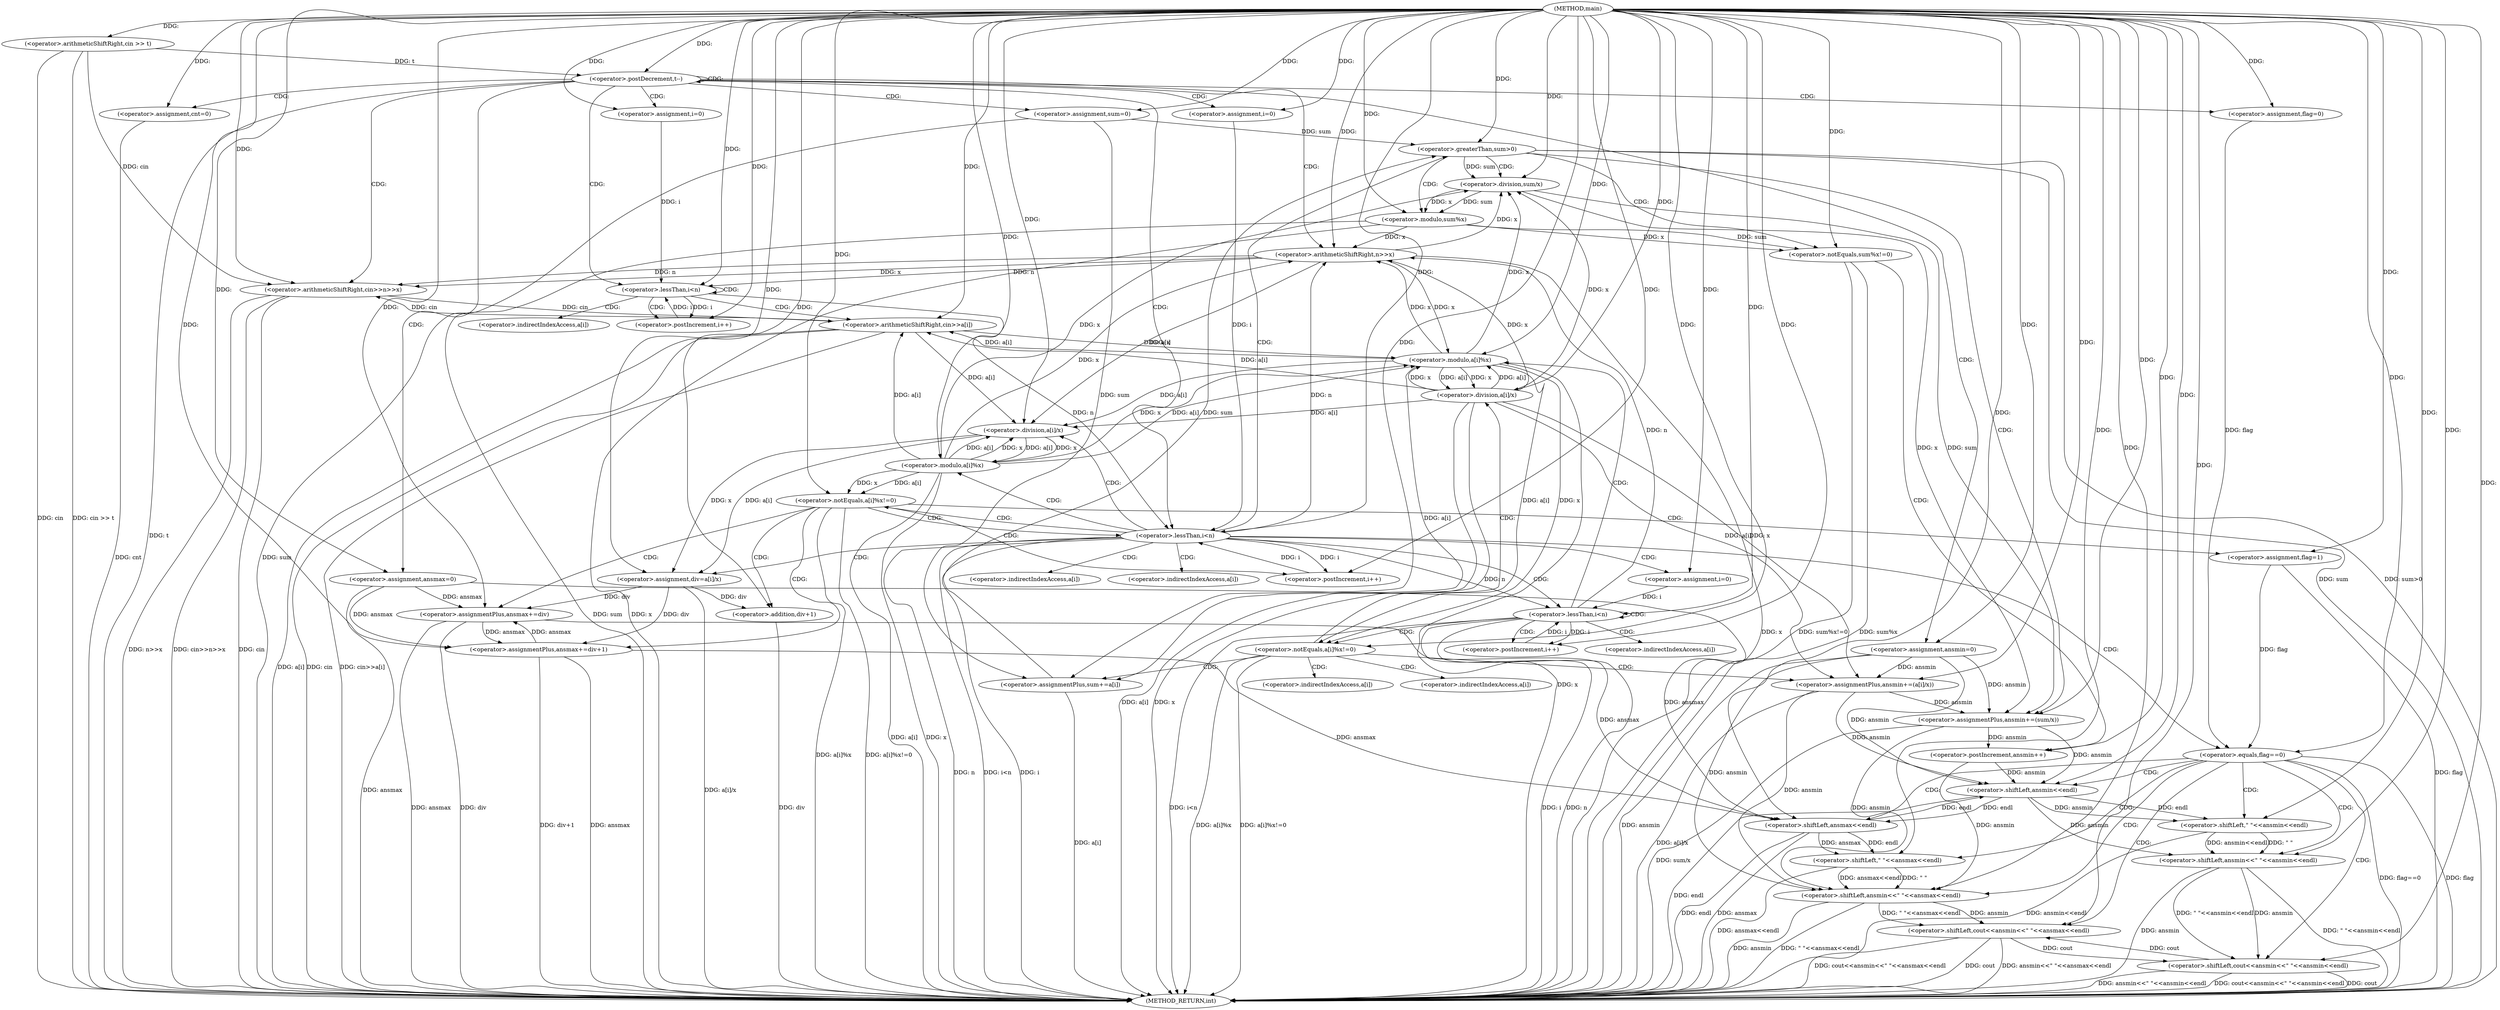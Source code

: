 digraph "main" {  
"1000102" [label = "(METHOD,main)" ]
"1000274" [label = "(METHOD_RETURN,int)" ]
"1000107" [label = "(<operator>.arithmeticShiftRight,cin >> t)" ]
"1000111" [label = "(<operator>.postDecrement,t--)" ]
"1000115" [label = "(<operator>.assignment,cnt=0)" ]
"1000119" [label = "(<operator>.assignment,ansmin=0)" ]
"1000123" [label = "(<operator>.assignment,flag=0)" ]
"1000127" [label = "(<operator>.assignment,ansmax=0)" ]
"1000131" [label = "(<operator>.assignment,sum=0)" ]
"1000134" [label = "(<operator>.arithmeticShiftRight,cin>>n>>x)" ]
"1000142" [label = "(<operator>.assignment,i=0)" ]
"1000145" [label = "(<operator>.lessThan,i<n)" ]
"1000148" [label = "(<operator>.postIncrement,i++)" ]
"1000158" [label = "(<operator>.assignment,i=0)" ]
"1000161" [label = "(<operator>.lessThan,i<n)" ]
"1000164" [label = "(<operator>.postIncrement,i++)" ]
"1000198" [label = "(<operator>.assignment,i=0)" ]
"1000201" [label = "(<operator>.lessThan,i<n)" ]
"1000204" [label = "(<operator>.postIncrement,i++)" ]
"1000231" [label = "(<operator>.greaterThan,sum>0)" ]
"1000250" [label = "(<operator>.equals,flag==0)" ]
"1000136" [label = "(<operator>.arithmeticShiftRight,n>>x)" ]
"1000151" [label = "(<operator>.arithmeticShiftRight,cin>>a[i])" ]
"1000168" [label = "(<operator>.assignment,div=a[i]/x)" ]
"1000193" [label = "(<operator>.assignmentPlus,ansmax+=div)" ]
"1000235" [label = "(<operator>.assignmentPlus,ansmin+=(sum/x))" ]
"1000254" [label = "(<operator>.shiftLeft,cout<<ansmin<<\" \"<<ansmin<<endl)" ]
"1000176" [label = "(<operator>.notEquals,a[i]%x!=0)" ]
"1000208" [label = "(<operator>.notEquals,a[i]%x!=0)" ]
"1000241" [label = "(<operator>.notEquals,sum%x!=0)" ]
"1000265" [label = "(<operator>.shiftLeft,cout<<ansmin<<\" \"<<ansmax<<endl)" ]
"1000170" [label = "(<operator>.division,a[i]/x)" ]
"1000184" [label = "(<operator>.assignment,flag=1)" ]
"1000187" [label = "(<operator>.assignmentPlus,ansmax+=div+1)" ]
"1000216" [label = "(<operator>.assignmentPlus,sum+=a[i])" ]
"1000237" [label = "(<operator>.division,sum/x)" ]
"1000247" [label = "(<operator>.postIncrement,ansmin++)" ]
"1000256" [label = "(<operator>.shiftLeft,ansmin<<\" \"<<ansmin<<endl)" ]
"1000177" [label = "(<operator>.modulo,a[i]%x)" ]
"1000209" [label = "(<operator>.modulo,a[i]%x)" ]
"1000223" [label = "(<operator>.assignmentPlus,ansmin+=(a[i]/x))" ]
"1000242" [label = "(<operator>.modulo,sum%x)" ]
"1000258" [label = "(<operator>.shiftLeft,\" \"<<ansmin<<endl)" ]
"1000267" [label = "(<operator>.shiftLeft,ansmin<<\" \"<<ansmax<<endl)" ]
"1000189" [label = "(<operator>.addition,div+1)" ]
"1000260" [label = "(<operator>.shiftLeft,ansmin<<endl)" ]
"1000269" [label = "(<operator>.shiftLeft,\" \"<<ansmax<<endl)" ]
"1000225" [label = "(<operator>.division,a[i]/x)" ]
"1000271" [label = "(<operator>.shiftLeft,ansmax<<endl)" ]
"1000153" [label = "(<operator>.indirectIndexAccess,a[i])" ]
"1000171" [label = "(<operator>.indirectIndexAccess,a[i])" ]
"1000178" [label = "(<operator>.indirectIndexAccess,a[i])" ]
"1000210" [label = "(<operator>.indirectIndexAccess,a[i])" ]
"1000218" [label = "(<operator>.indirectIndexAccess,a[i])" ]
"1000226" [label = "(<operator>.indirectIndexAccess,a[i])" ]
  "1000107" -> "1000274"  [ label = "DDG: cin"] 
  "1000107" -> "1000274"  [ label = "DDG: cin >> t"] 
  "1000111" -> "1000274"  [ label = "DDG: t"] 
  "1000115" -> "1000274"  [ label = "DDG: cnt"] 
  "1000119" -> "1000274"  [ label = "DDG: ansmin"] 
  "1000127" -> "1000274"  [ label = "DDG: ansmax"] 
  "1000131" -> "1000274"  [ label = "DDG: sum"] 
  "1000134" -> "1000274"  [ label = "DDG: cin"] 
  "1000136" -> "1000274"  [ label = "DDG: x"] 
  "1000134" -> "1000274"  [ label = "DDG: n>>x"] 
  "1000134" -> "1000274"  [ label = "DDG: cin>>n>>x"] 
  "1000161" -> "1000274"  [ label = "DDG: i"] 
  "1000161" -> "1000274"  [ label = "DDG: n"] 
  "1000161" -> "1000274"  [ label = "DDG: i<n"] 
  "1000201" -> "1000274"  [ label = "DDG: i"] 
  "1000201" -> "1000274"  [ label = "DDG: n"] 
  "1000201" -> "1000274"  [ label = "DDG: i<n"] 
  "1000231" -> "1000274"  [ label = "DDG: sum"] 
  "1000231" -> "1000274"  [ label = "DDG: sum>0"] 
  "1000235" -> "1000274"  [ label = "DDG: sum/x"] 
  "1000242" -> "1000274"  [ label = "DDG: sum"] 
  "1000242" -> "1000274"  [ label = "DDG: x"] 
  "1000241" -> "1000274"  [ label = "DDG: sum%x"] 
  "1000241" -> "1000274"  [ label = "DDG: sum%x!=0"] 
  "1000250" -> "1000274"  [ label = "DDG: flag"] 
  "1000250" -> "1000274"  [ label = "DDG: flag==0"] 
  "1000265" -> "1000274"  [ label = "DDG: cout"] 
  "1000267" -> "1000274"  [ label = "DDG: ansmin"] 
  "1000271" -> "1000274"  [ label = "DDG: ansmax"] 
  "1000271" -> "1000274"  [ label = "DDG: endl"] 
  "1000269" -> "1000274"  [ label = "DDG: ansmax<<endl"] 
  "1000267" -> "1000274"  [ label = "DDG: \" \"<<ansmax<<endl"] 
  "1000265" -> "1000274"  [ label = "DDG: ansmin<<\" \"<<ansmax<<endl"] 
  "1000265" -> "1000274"  [ label = "DDG: cout<<ansmin<<\" \"<<ansmax<<endl"] 
  "1000254" -> "1000274"  [ label = "DDG: cout"] 
  "1000256" -> "1000274"  [ label = "DDG: ansmin"] 
  "1000260" -> "1000274"  [ label = "DDG: endl"] 
  "1000258" -> "1000274"  [ label = "DDG: ansmin<<endl"] 
  "1000256" -> "1000274"  [ label = "DDG: \" \"<<ansmin<<endl"] 
  "1000254" -> "1000274"  [ label = "DDG: ansmin<<\" \"<<ansmin<<endl"] 
  "1000254" -> "1000274"  [ label = "DDG: cout<<ansmin<<\" \"<<ansmin<<endl"] 
  "1000209" -> "1000274"  [ label = "DDG: x"] 
  "1000208" -> "1000274"  [ label = "DDG: a[i]%x"] 
  "1000208" -> "1000274"  [ label = "DDG: a[i]%x!=0"] 
  "1000225" -> "1000274"  [ label = "DDG: a[i]"] 
  "1000225" -> "1000274"  [ label = "DDG: x"] 
  "1000223" -> "1000274"  [ label = "DDG: a[i]/x"] 
  "1000216" -> "1000274"  [ label = "DDG: a[i]"] 
  "1000168" -> "1000274"  [ label = "DDG: a[i]/x"] 
  "1000177" -> "1000274"  [ label = "DDG: a[i]"] 
  "1000177" -> "1000274"  [ label = "DDG: x"] 
  "1000176" -> "1000274"  [ label = "DDG: a[i]%x"] 
  "1000176" -> "1000274"  [ label = "DDG: a[i]%x!=0"] 
  "1000193" -> "1000274"  [ label = "DDG: ansmax"] 
  "1000193" -> "1000274"  [ label = "DDG: div"] 
  "1000184" -> "1000274"  [ label = "DDG: flag"] 
  "1000187" -> "1000274"  [ label = "DDG: ansmax"] 
  "1000189" -> "1000274"  [ label = "DDG: div"] 
  "1000187" -> "1000274"  [ label = "DDG: div+1"] 
  "1000151" -> "1000274"  [ label = "DDG: cin"] 
  "1000151" -> "1000274"  [ label = "DDG: a[i]"] 
  "1000151" -> "1000274"  [ label = "DDG: cin>>a[i]"] 
  "1000102" -> "1000107"  [ label = "DDG: "] 
  "1000107" -> "1000111"  [ label = "DDG: t"] 
  "1000102" -> "1000111"  [ label = "DDG: "] 
  "1000102" -> "1000115"  [ label = "DDG: "] 
  "1000102" -> "1000119"  [ label = "DDG: "] 
  "1000102" -> "1000123"  [ label = "DDG: "] 
  "1000102" -> "1000127"  [ label = "DDG: "] 
  "1000102" -> "1000131"  [ label = "DDG: "] 
  "1000107" -> "1000134"  [ label = "DDG: cin"] 
  "1000151" -> "1000134"  [ label = "DDG: cin"] 
  "1000102" -> "1000134"  [ label = "DDG: "] 
  "1000136" -> "1000134"  [ label = "DDG: n"] 
  "1000136" -> "1000134"  [ label = "DDG: x"] 
  "1000102" -> "1000142"  [ label = "DDG: "] 
  "1000102" -> "1000158"  [ label = "DDG: "] 
  "1000102" -> "1000198"  [ label = "DDG: "] 
  "1000161" -> "1000136"  [ label = "DDG: n"] 
  "1000201" -> "1000136"  [ label = "DDG: n"] 
  "1000102" -> "1000136"  [ label = "DDG: "] 
  "1000242" -> "1000136"  [ label = "DDG: x"] 
  "1000209" -> "1000136"  [ label = "DDG: x"] 
  "1000225" -> "1000136"  [ label = "DDG: x"] 
  "1000177" -> "1000136"  [ label = "DDG: x"] 
  "1000142" -> "1000145"  [ label = "DDG: i"] 
  "1000148" -> "1000145"  [ label = "DDG: i"] 
  "1000102" -> "1000145"  [ label = "DDG: "] 
  "1000136" -> "1000145"  [ label = "DDG: n"] 
  "1000145" -> "1000148"  [ label = "DDG: i"] 
  "1000102" -> "1000148"  [ label = "DDG: "] 
  "1000158" -> "1000161"  [ label = "DDG: i"] 
  "1000164" -> "1000161"  [ label = "DDG: i"] 
  "1000102" -> "1000161"  [ label = "DDG: "] 
  "1000145" -> "1000161"  [ label = "DDG: n"] 
  "1000161" -> "1000164"  [ label = "DDG: i"] 
  "1000102" -> "1000164"  [ label = "DDG: "] 
  "1000170" -> "1000168"  [ label = "DDG: a[i]"] 
  "1000170" -> "1000168"  [ label = "DDG: x"] 
  "1000168" -> "1000193"  [ label = "DDG: div"] 
  "1000102" -> "1000193"  [ label = "DDG: "] 
  "1000198" -> "1000201"  [ label = "DDG: i"] 
  "1000204" -> "1000201"  [ label = "DDG: i"] 
  "1000102" -> "1000201"  [ label = "DDG: "] 
  "1000161" -> "1000201"  [ label = "DDG: n"] 
  "1000201" -> "1000204"  [ label = "DDG: i"] 
  "1000102" -> "1000204"  [ label = "DDG: "] 
  "1000131" -> "1000231"  [ label = "DDG: sum"] 
  "1000216" -> "1000231"  [ label = "DDG: sum"] 
  "1000102" -> "1000231"  [ label = "DDG: "] 
  "1000237" -> "1000235"  [ label = "DDG: x"] 
  "1000237" -> "1000235"  [ label = "DDG: sum"] 
  "1000123" -> "1000250"  [ label = "DDG: flag"] 
  "1000184" -> "1000250"  [ label = "DDG: flag"] 
  "1000102" -> "1000250"  [ label = "DDG: "] 
  "1000134" -> "1000151"  [ label = "DDG: cin"] 
  "1000102" -> "1000151"  [ label = "DDG: "] 
  "1000225" -> "1000151"  [ label = "DDG: a[i]"] 
  "1000177" -> "1000151"  [ label = "DDG: a[i]"] 
  "1000209" -> "1000151"  [ label = "DDG: a[i]"] 
  "1000102" -> "1000168"  [ label = "DDG: "] 
  "1000127" -> "1000193"  [ label = "DDG: ansmax"] 
  "1000187" -> "1000193"  [ label = "DDG: ansmax"] 
  "1000119" -> "1000235"  [ label = "DDG: ansmin"] 
  "1000223" -> "1000235"  [ label = "DDG: ansmin"] 
  "1000102" -> "1000235"  [ label = "DDG: "] 
  "1000265" -> "1000254"  [ label = "DDG: cout"] 
  "1000102" -> "1000254"  [ label = "DDG: "] 
  "1000256" -> "1000254"  [ label = "DDG: \" \"<<ansmin<<endl"] 
  "1000256" -> "1000254"  [ label = "DDG: ansmin"] 
  "1000225" -> "1000170"  [ label = "DDG: a[i]"] 
  "1000177" -> "1000170"  [ label = "DDG: a[i]"] 
  "1000151" -> "1000170"  [ label = "DDG: a[i]"] 
  "1000209" -> "1000170"  [ label = "DDG: a[i]"] 
  "1000136" -> "1000170"  [ label = "DDG: x"] 
  "1000177" -> "1000170"  [ label = "DDG: x"] 
  "1000102" -> "1000170"  [ label = "DDG: "] 
  "1000177" -> "1000176"  [ label = "DDG: a[i]"] 
  "1000177" -> "1000176"  [ label = "DDG: x"] 
  "1000102" -> "1000176"  [ label = "DDG: "] 
  "1000102" -> "1000184"  [ label = "DDG: "] 
  "1000102" -> "1000187"  [ label = "DDG: "] 
  "1000168" -> "1000187"  [ label = "DDG: div"] 
  "1000209" -> "1000208"  [ label = "DDG: a[i]"] 
  "1000209" -> "1000208"  [ label = "DDG: x"] 
  "1000102" -> "1000208"  [ label = "DDG: "] 
  "1000209" -> "1000216"  [ label = "DDG: a[i]"] 
  "1000231" -> "1000237"  [ label = "DDG: sum"] 
  "1000102" -> "1000237"  [ label = "DDG: "] 
  "1000136" -> "1000237"  [ label = "DDG: x"] 
  "1000209" -> "1000237"  [ label = "DDG: x"] 
  "1000225" -> "1000237"  [ label = "DDG: x"] 
  "1000177" -> "1000237"  [ label = "DDG: x"] 
  "1000242" -> "1000241"  [ label = "DDG: sum"] 
  "1000242" -> "1000241"  [ label = "DDG: x"] 
  "1000102" -> "1000241"  [ label = "DDG: "] 
  "1000260" -> "1000256"  [ label = "DDG: ansmin"] 
  "1000102" -> "1000256"  [ label = "DDG: "] 
  "1000258" -> "1000256"  [ label = "DDG: ansmin<<endl"] 
  "1000258" -> "1000256"  [ label = "DDG: \" \""] 
  "1000254" -> "1000265"  [ label = "DDG: cout"] 
  "1000102" -> "1000265"  [ label = "DDG: "] 
  "1000267" -> "1000265"  [ label = "DDG: \" \"<<ansmax<<endl"] 
  "1000267" -> "1000265"  [ label = "DDG: ansmin"] 
  "1000170" -> "1000177"  [ label = "DDG: a[i]"] 
  "1000170" -> "1000177"  [ label = "DDG: x"] 
  "1000102" -> "1000177"  [ label = "DDG: "] 
  "1000127" -> "1000187"  [ label = "DDG: ansmax"] 
  "1000193" -> "1000187"  [ label = "DDG: ansmax"] 
  "1000225" -> "1000209"  [ label = "DDG: a[i]"] 
  "1000177" -> "1000209"  [ label = "DDG: a[i]"] 
  "1000151" -> "1000209"  [ label = "DDG: a[i]"] 
  "1000136" -> "1000209"  [ label = "DDG: x"] 
  "1000225" -> "1000209"  [ label = "DDG: x"] 
  "1000177" -> "1000209"  [ label = "DDG: x"] 
  "1000102" -> "1000209"  [ label = "DDG: "] 
  "1000131" -> "1000216"  [ label = "DDG: sum"] 
  "1000102" -> "1000216"  [ label = "DDG: "] 
  "1000225" -> "1000223"  [ label = "DDG: a[i]"] 
  "1000225" -> "1000223"  [ label = "DDG: x"] 
  "1000237" -> "1000242"  [ label = "DDG: sum"] 
  "1000102" -> "1000242"  [ label = "DDG: "] 
  "1000237" -> "1000242"  [ label = "DDG: x"] 
  "1000235" -> "1000247"  [ label = "DDG: ansmin"] 
  "1000102" -> "1000247"  [ label = "DDG: "] 
  "1000102" -> "1000258"  [ label = "DDG: "] 
  "1000260" -> "1000258"  [ label = "DDG: ansmin"] 
  "1000260" -> "1000258"  [ label = "DDG: endl"] 
  "1000119" -> "1000267"  [ label = "DDG: ansmin"] 
  "1000235" -> "1000267"  [ label = "DDG: ansmin"] 
  "1000247" -> "1000267"  [ label = "DDG: ansmin"] 
  "1000223" -> "1000267"  [ label = "DDG: ansmin"] 
  "1000102" -> "1000267"  [ label = "DDG: "] 
  "1000269" -> "1000267"  [ label = "DDG: ansmax<<endl"] 
  "1000269" -> "1000267"  [ label = "DDG: \" \""] 
  "1000168" -> "1000189"  [ label = "DDG: div"] 
  "1000102" -> "1000189"  [ label = "DDG: "] 
  "1000119" -> "1000223"  [ label = "DDG: ansmin"] 
  "1000102" -> "1000223"  [ label = "DDG: "] 
  "1000119" -> "1000260"  [ label = "DDG: ansmin"] 
  "1000235" -> "1000260"  [ label = "DDG: ansmin"] 
  "1000247" -> "1000260"  [ label = "DDG: ansmin"] 
  "1000223" -> "1000260"  [ label = "DDG: ansmin"] 
  "1000102" -> "1000260"  [ label = "DDG: "] 
  "1000271" -> "1000260"  [ label = "DDG: endl"] 
  "1000102" -> "1000269"  [ label = "DDG: "] 
  "1000271" -> "1000269"  [ label = "DDG: endl"] 
  "1000271" -> "1000269"  [ label = "DDG: ansmax"] 
  "1000209" -> "1000225"  [ label = "DDG: a[i]"] 
  "1000209" -> "1000225"  [ label = "DDG: x"] 
  "1000102" -> "1000225"  [ label = "DDG: "] 
  "1000127" -> "1000271"  [ label = "DDG: ansmax"] 
  "1000193" -> "1000271"  [ label = "DDG: ansmax"] 
  "1000187" -> "1000271"  [ label = "DDG: ansmax"] 
  "1000102" -> "1000271"  [ label = "DDG: "] 
  "1000260" -> "1000271"  [ label = "DDG: endl"] 
  "1000111" -> "1000127"  [ label = "CDG: "] 
  "1000111" -> "1000142"  [ label = "CDG: "] 
  "1000111" -> "1000161"  [ label = "CDG: "] 
  "1000111" -> "1000123"  [ label = "CDG: "] 
  "1000111" -> "1000145"  [ label = "CDG: "] 
  "1000111" -> "1000119"  [ label = "CDG: "] 
  "1000111" -> "1000136"  [ label = "CDG: "] 
  "1000111" -> "1000131"  [ label = "CDG: "] 
  "1000111" -> "1000111"  [ label = "CDG: "] 
  "1000111" -> "1000158"  [ label = "CDG: "] 
  "1000111" -> "1000115"  [ label = "CDG: "] 
  "1000111" -> "1000134"  [ label = "CDG: "] 
  "1000145" -> "1000148"  [ label = "CDG: "] 
  "1000145" -> "1000151"  [ label = "CDG: "] 
  "1000145" -> "1000145"  [ label = "CDG: "] 
  "1000145" -> "1000153"  [ label = "CDG: "] 
  "1000161" -> "1000250"  [ label = "CDG: "] 
  "1000161" -> "1000201"  [ label = "CDG: "] 
  "1000161" -> "1000176"  [ label = "CDG: "] 
  "1000161" -> "1000198"  [ label = "CDG: "] 
  "1000161" -> "1000168"  [ label = "CDG: "] 
  "1000161" -> "1000178"  [ label = "CDG: "] 
  "1000161" -> "1000231"  [ label = "CDG: "] 
  "1000161" -> "1000170"  [ label = "CDG: "] 
  "1000161" -> "1000171"  [ label = "CDG: "] 
  "1000161" -> "1000177"  [ label = "CDG: "] 
  "1000201" -> "1000208"  [ label = "CDG: "] 
  "1000201" -> "1000204"  [ label = "CDG: "] 
  "1000201" -> "1000210"  [ label = "CDG: "] 
  "1000201" -> "1000201"  [ label = "CDG: "] 
  "1000201" -> "1000209"  [ label = "CDG: "] 
  "1000231" -> "1000242"  [ label = "CDG: "] 
  "1000231" -> "1000235"  [ label = "CDG: "] 
  "1000231" -> "1000237"  [ label = "CDG: "] 
  "1000231" -> "1000241"  [ label = "CDG: "] 
  "1000250" -> "1000258"  [ label = "CDG: "] 
  "1000250" -> "1000260"  [ label = "CDG: "] 
  "1000250" -> "1000269"  [ label = "CDG: "] 
  "1000250" -> "1000254"  [ label = "CDG: "] 
  "1000250" -> "1000265"  [ label = "CDG: "] 
  "1000250" -> "1000271"  [ label = "CDG: "] 
  "1000250" -> "1000267"  [ label = "CDG: "] 
  "1000250" -> "1000256"  [ label = "CDG: "] 
  "1000176" -> "1000164"  [ label = "CDG: "] 
  "1000176" -> "1000161"  [ label = "CDG: "] 
  "1000176" -> "1000187"  [ label = "CDG: "] 
  "1000176" -> "1000189"  [ label = "CDG: "] 
  "1000176" -> "1000193"  [ label = "CDG: "] 
  "1000176" -> "1000184"  [ label = "CDG: "] 
  "1000208" -> "1000216"  [ label = "CDG: "] 
  "1000208" -> "1000226"  [ label = "CDG: "] 
  "1000208" -> "1000225"  [ label = "CDG: "] 
  "1000208" -> "1000218"  [ label = "CDG: "] 
  "1000208" -> "1000223"  [ label = "CDG: "] 
  "1000241" -> "1000247"  [ label = "CDG: "] 
}

